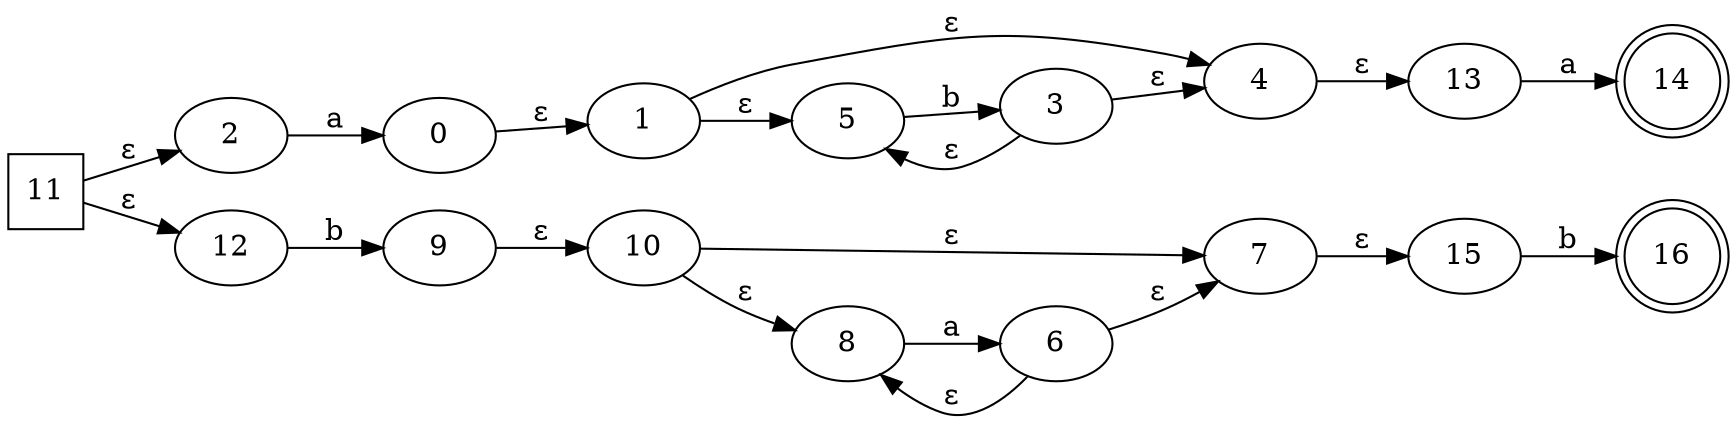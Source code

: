 digraph G {
	rankdir=LR;
	0->1[ label=ɛ ];
	2->0[ label=a ];
	3->4[ label=ɛ ];
	3->5[ label=ɛ ];
	6->7[ label=ɛ ];
	6->8[ label=ɛ ];
	9->10[ label=ɛ ];
	11->2[ label=ɛ ];
	11->12[ label=ɛ ];
	13->14[ label=a ];
	4->13[ label=ɛ ];
	8->6[ label=a ];
	15->16[ label=b ];
	5->3[ label=b ];
	1->5[ label=ɛ ];
	1->4[ label=ɛ ];
	7->15[ label=ɛ ];
	10->8[ label=ɛ ];
	10->7[ label=ɛ ];
	12->9[ label=b ];
	0;
	1;
	10;
	11 [ shape=square ];
	12;
	13;
	14 [ shape=doublecircle ];
	15;
	16 [ shape=doublecircle ];
	2;
	3;
	4;
	5;
	6;
	7;
	8;
	9;

}

